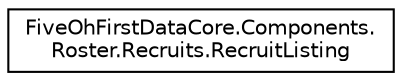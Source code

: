 digraph "Graphical Class Hierarchy"
{
 // LATEX_PDF_SIZE
  edge [fontname="Helvetica",fontsize="10",labelfontname="Helvetica",labelfontsize="10"];
  node [fontname="Helvetica",fontsize="10",shape=record];
  rankdir="LR";
  Node0 [label="FiveOhFirstDataCore.Components.\lRoster.Recruits.RecruitListing",height=0.2,width=0.4,color="black", fillcolor="white", style="filled",URL="$class_five_oh_first_data_core_1_1_components_1_1_roster_1_1_recruits_1_1_recruit_listing.html",tooltip=" "];
}
